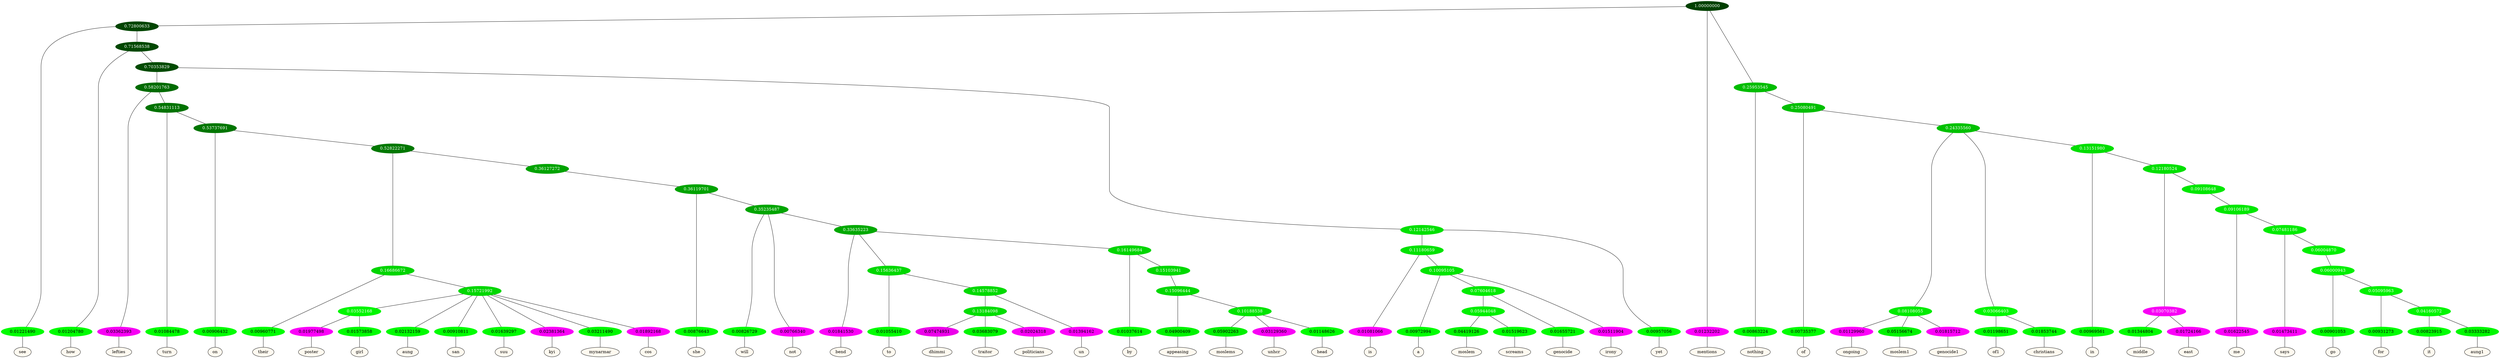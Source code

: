graph {
	node [format=png height=0.15 nodesep=0.001 ordering=out overlap=prism overlap_scaling=0.01 ranksep=0.001 ratio=0.2 style=filled width=0.15]
	{
		rank=same
		a_w_4 [label=see color=black fillcolor=floralwhite style="filled,solid"]
		a_w_8 [label=how color=black fillcolor=floralwhite style="filled,solid"]
		a_w_17 [label=lefties color=black fillcolor=floralwhite style="filled,solid"]
		a_w_28 [label=turn color=black fillcolor=floralwhite style="filled,solid"]
		a_w_34 [label=on color=black fillcolor=floralwhite style="filled,solid"]
		a_w_48 [label=their color=black fillcolor=floralwhite style="filled,solid"]
		a_w_65 [label=poster color=black fillcolor=floralwhite style="filled,solid"]
		a_w_66 [label=girl color=black fillcolor=floralwhite style="filled,solid"]
		a_w_56 [label=aung color=black fillcolor=floralwhite style="filled,solid"]
		a_w_57 [label=san color=black fillcolor=floralwhite style="filled,solid"]
		a_w_58 [label=suu color=black fillcolor=floralwhite style="filled,solid"]
		a_w_59 [label=kyi color=black fillcolor=floralwhite style="filled,solid"]
		a_w_60 [label=mynarmar color=black fillcolor=floralwhite style="filled,solid"]
		a_w_61 [label=cos color=black fillcolor=floralwhite style="filled,solid"]
		a_w_62 [label=she color=black fillcolor=floralwhite style="filled,solid"]
		a_w_67 [label=will color=black fillcolor=floralwhite style="filled,solid"]
		a_w_68 [label=not color=black fillcolor=floralwhite style="filled,solid"]
		a_w_72 [label=bend color=black fillcolor=floralwhite style="filled,solid"]
		a_w_77 [label=to color=black fillcolor=floralwhite style="filled,solid"]
		a_w_86 [label=dhimmi color=black fillcolor=floralwhite style="filled,solid"]
		a_w_87 [label=traitor color=black fillcolor=floralwhite style="filled,solid"]
		a_w_88 [label=politicians color=black fillcolor=floralwhite style="filled,solid"]
		a_w_84 [label=un color=black fillcolor=floralwhite style="filled,solid"]
		a_w_79 [label=by color=black fillcolor=floralwhite style="filled,solid"]
		a_w_89 [label=appeasing color=black fillcolor=floralwhite style="filled,solid"]
		a_w_91 [label=moslems color=black fillcolor=floralwhite style="filled,solid"]
		a_w_92 [label=unhcr color=black fillcolor=floralwhite style="filled,solid"]
		a_w_93 [label=head color=black fillcolor=floralwhite style="filled,solid"]
		a_w_30 [label=is color=black fillcolor=floralwhite style="filled,solid"]
		a_w_36 [label=a color=black fillcolor=floralwhite style="filled,solid"]
		a_w_51 [label=moslem color=black fillcolor=floralwhite style="filled,solid"]
		a_w_52 [label=screams color=black fillcolor=floralwhite style="filled,solid"]
		a_w_45 [label=genocide color=black fillcolor=floralwhite style="filled,solid"]
		a_w_38 [label=irony color=black fillcolor=floralwhite style="filled,solid"]
		a_w_20 [label=yet color=black fillcolor=floralwhite style="filled,solid"]
		a_w_2 [label=mentions color=black fillcolor=floralwhite style="filled,solid"]
		a_w_6 [label=nothing color=black fillcolor=floralwhite style="filled,solid"]
		a_w_10 [label=of color=black fillcolor=floralwhite style="filled,solid"]
		a_w_21 [label=ongoing color=black fillcolor=floralwhite style="filled,solid"]
		a_w_22 [label=moslem1 color=black fillcolor=floralwhite style="filled,solid"]
		a_w_23 [label=genocide1 color=black fillcolor=floralwhite style="filled,solid"]
		a_w_24 [label=of1 color=black fillcolor=floralwhite style="filled,solid"]
		a_w_25 [label=christians color=black fillcolor=floralwhite style="filled,solid"]
		a_w_26 [label=in color=black fillcolor=floralwhite style="filled,solid"]
		a_w_39 [label=middle color=black fillcolor=floralwhite style="filled,solid"]
		a_w_40 [label=east color=black fillcolor=floralwhite style="filled,solid"]
		a_w_46 [label=me color=black fillcolor=floralwhite style="filled,solid"]
		a_w_53 [label=says color=black fillcolor=floralwhite style="filled,solid"]
		a_w_70 [label=go color=black fillcolor=floralwhite style="filled,solid"]
		a_w_75 [label=for color=black fillcolor=floralwhite style="filled,solid"]
		a_w_81 [label=it color=black fillcolor=floralwhite style="filled,solid"]
		a_w_82 [label=aung1 color=black fillcolor=floralwhite style="filled,solid"]
	}
	a_n_4 -- a_w_4
	a_n_8 -- a_w_8
	a_n_17 -- a_w_17
	a_n_28 -- a_w_28
	a_n_34 -- a_w_34
	a_n_48 -- a_w_48
	a_n_65 -- a_w_65
	a_n_66 -- a_w_66
	a_n_56 -- a_w_56
	a_n_57 -- a_w_57
	a_n_58 -- a_w_58
	a_n_59 -- a_w_59
	a_n_60 -- a_w_60
	a_n_61 -- a_w_61
	a_n_62 -- a_w_62
	a_n_67 -- a_w_67
	a_n_68 -- a_w_68
	a_n_72 -- a_w_72
	a_n_77 -- a_w_77
	a_n_86 -- a_w_86
	a_n_87 -- a_w_87
	a_n_88 -- a_w_88
	a_n_84 -- a_w_84
	a_n_79 -- a_w_79
	a_n_89 -- a_w_89
	a_n_91 -- a_w_91
	a_n_92 -- a_w_92
	a_n_93 -- a_w_93
	a_n_30 -- a_w_30
	a_n_36 -- a_w_36
	a_n_51 -- a_w_51
	a_n_52 -- a_w_52
	a_n_45 -- a_w_45
	a_n_38 -- a_w_38
	a_n_20 -- a_w_20
	a_n_2 -- a_w_2
	a_n_6 -- a_w_6
	a_n_10 -- a_w_10
	a_n_21 -- a_w_21
	a_n_22 -- a_w_22
	a_n_23 -- a_w_23
	a_n_24 -- a_w_24
	a_n_25 -- a_w_25
	a_n_26 -- a_w_26
	a_n_39 -- a_w_39
	a_n_40 -- a_w_40
	a_n_46 -- a_w_46
	a_n_53 -- a_w_53
	a_n_70 -- a_w_70
	a_n_75 -- a_w_75
	a_n_81 -- a_w_81
	a_n_82 -- a_w_82
	{
		rank=same
		a_n_4 [label=0.01221490 color="0.334 1.000 0.988" fontcolor=black]
		a_n_8 [label=0.01204780 color="0.334 1.000 0.988" fontcolor=black]
		a_n_17 [label=0.03362393 color="0.835 1.000 0.966" fontcolor=black]
		a_n_28 [label=0.01084478 color="0.334 1.000 0.989" fontcolor=black]
		a_n_34 [label=0.00906432 color="0.334 1.000 0.991" fontcolor=black]
		a_n_48 [label=0.00960771 color="0.334 1.000 0.990" fontcolor=black]
		a_n_65 [label=0.01977498 color="0.835 1.000 0.980" fontcolor=black]
		a_n_66 [label=0.01573858 color="0.334 1.000 0.984" fontcolor=black]
		a_n_56 [label=0.02132159 color="0.334 1.000 0.979" fontcolor=black]
		a_n_57 [label=0.00910811 color="0.334 1.000 0.991" fontcolor=black]
		a_n_58 [label=0.01639297 color="0.334 1.000 0.984" fontcolor=black]
		a_n_59 [label=0.02381364 color="0.835 1.000 0.976" fontcolor=black]
		a_n_60 [label=0.03211490 color="0.334 1.000 0.968" fontcolor=black]
		a_n_61 [label=0.01892168 color="0.835 1.000 0.981" fontcolor=black]
		a_n_62 [label=0.00876643 color="0.334 1.000 0.991" fontcolor=black]
		a_n_67 [label=0.00826729 color="0.334 1.000 0.992" fontcolor=black]
		a_n_68 [label=0.00766340 color="0.835 1.000 0.992" fontcolor=black]
		a_n_72 [label=0.01841530 color="0.835 1.000 0.982" fontcolor=black]
		a_n_77 [label=0.01055410 color="0.334 1.000 0.989" fontcolor=black]
		a_n_86 [label=0.07474931 color="0.835 1.000 0.925" fontcolor=black]
		a_n_87 [label=0.03683079 color="0.334 1.000 0.963" fontcolor=black]
		a_n_88 [label=0.02024318 color="0.835 1.000 0.980" fontcolor=black]
		a_n_84 [label=0.01394162 color="0.835 1.000 0.986" fontcolor=black]
		a_n_79 [label=0.01037614 color="0.334 1.000 0.990" fontcolor=black]
		a_n_89 [label=0.04900409 color="0.334 1.000 0.951" fontcolor=black]
		a_n_91 [label=0.05902263 color="0.334 1.000 0.941" fontcolor=black]
		a_n_92 [label=0.03129360 color="0.835 1.000 0.969" fontcolor=black]
		a_n_93 [label=0.01148626 color="0.334 1.000 0.989" fontcolor=black]
		a_n_30 [label=0.01081066 color="0.835 1.000 0.989" fontcolor=black]
		a_n_36 [label=0.00972994 color="0.334 1.000 0.990" fontcolor=black]
		a_n_51 [label=0.04419126 color="0.334 1.000 0.956" fontcolor=black]
		a_n_52 [label=0.01519623 color="0.334 1.000 0.985" fontcolor=black]
		a_n_45 [label=0.01655721 color="0.334 1.000 0.983" fontcolor=black]
		a_n_38 [label=0.01511904 color="0.835 1.000 0.985" fontcolor=black]
		a_n_20 [label=0.00957056 color="0.334 1.000 0.990" fontcolor=black]
		a_n_2 [label=0.01232202 color="0.835 1.000 0.988" fontcolor=black]
		a_n_6 [label=0.00863224 color="0.334 1.000 0.991" fontcolor=black]
		a_n_10 [label=0.00735377 color="0.334 1.000 0.993" fontcolor=black]
		a_n_21 [label=0.01129960 color="0.835 1.000 0.989" fontcolor=black]
		a_n_22 [label=0.05156674 color="0.334 1.000 0.948" fontcolor=black]
		a_n_23 [label=0.01815712 color="0.835 1.000 0.982" fontcolor=black]
		a_n_24 [label=0.01198651 color="0.334 1.000 0.988" fontcolor=black]
		a_n_25 [label=0.01853744 color="0.334 1.000 0.981" fontcolor=black]
		a_n_26 [label=0.00969561 color="0.334 1.000 0.990" fontcolor=black]
		a_n_39 [label=0.01344804 color="0.334 1.000 0.987" fontcolor=black]
		a_n_40 [label=0.01724166 color="0.835 1.000 0.983" fontcolor=black]
		a_n_46 [label=0.01622545 color="0.835 1.000 0.984" fontcolor=black]
		a_n_53 [label=0.01473411 color="0.835 1.000 0.985" fontcolor=black]
		a_n_70 [label=0.00901053 color="0.334 1.000 0.991" fontcolor=black]
		a_n_75 [label=0.00931273 color="0.334 1.000 0.991" fontcolor=black]
		a_n_81 [label=0.00823915 color="0.334 1.000 0.992" fontcolor=black]
		a_n_82 [label=0.03333282 color="0.334 1.000 0.967" fontcolor=black]
	}
	a_n_0 [label=1.00000000 color="0.334 1.000 0.250" fontcolor=grey99]
	a_n_1 [label=0.72800633 color="0.334 1.000 0.272" fontcolor=grey99]
	a_n_0 -- a_n_1
	a_n_0 -- a_n_2
	a_n_3 [label=0.25953545 color="0.334 1.000 0.740" fontcolor=grey99]
	a_n_0 -- a_n_3
	a_n_1 -- a_n_4
	a_n_5 [label=0.71568538 color="0.334 1.000 0.284" fontcolor=grey99]
	a_n_1 -- a_n_5
	a_n_3 -- a_n_6
	a_n_7 [label=0.25080491 color="0.334 1.000 0.749" fontcolor=grey99]
	a_n_3 -- a_n_7
	a_n_5 -- a_n_8
	a_n_9 [label=0.70353829 color="0.334 1.000 0.296" fontcolor=grey99]
	a_n_5 -- a_n_9
	a_n_7 -- a_n_10
	a_n_11 [label=0.24335560 color="0.334 1.000 0.757" fontcolor=grey99]
	a_n_7 -- a_n_11
	a_n_12 [label=0.58201763 color="0.334 1.000 0.418" fontcolor=grey99]
	a_n_9 -- a_n_12
	a_n_13 [label=0.12142546 color="0.334 1.000 0.879" fontcolor=grey99]
	a_n_9 -- a_n_13
	a_n_14 [label=0.08108055 color="0.334 1.000 0.919" fontcolor=grey99]
	a_n_11 -- a_n_14
	a_n_15 [label=0.03066403 color="0.334 1.000 0.969" fontcolor=grey99]
	a_n_11 -- a_n_15
	a_n_16 [label=0.13151980 color="0.334 1.000 0.868" fontcolor=grey99]
	a_n_11 -- a_n_16
	a_n_12 -- a_n_17
	a_n_18 [label=0.54831113 color="0.334 1.000 0.452" fontcolor=grey99]
	a_n_12 -- a_n_18
	a_n_19 [label=0.11180659 color="0.334 1.000 0.888" fontcolor=grey99]
	a_n_13 -- a_n_19
	a_n_13 -- a_n_20
	a_n_14 -- a_n_21
	a_n_14 -- a_n_22
	a_n_14 -- a_n_23
	a_n_15 -- a_n_24
	a_n_15 -- a_n_25
	a_n_16 -- a_n_26
	a_n_27 [label=0.12180524 color="0.334 1.000 0.878" fontcolor=grey99]
	a_n_16 -- a_n_27
	a_n_18 -- a_n_28
	a_n_29 [label=0.53737691 color="0.334 1.000 0.463" fontcolor=grey99]
	a_n_18 -- a_n_29
	a_n_19 -- a_n_30
	a_n_31 [label=0.10095105 color="0.334 1.000 0.899" fontcolor=grey99]
	a_n_19 -- a_n_31
	a_n_32 [label=0.03070382 color="0.835 1.000 0.969" fontcolor=grey99]
	a_n_27 -- a_n_32
	a_n_33 [label=0.09108648 color="0.334 1.000 0.909" fontcolor=grey99]
	a_n_27 -- a_n_33
	a_n_29 -- a_n_34
	a_n_35 [label=0.52822271 color="0.334 1.000 0.472" fontcolor=grey99]
	a_n_29 -- a_n_35
	a_n_31 -- a_n_36
	a_n_37 [label=0.07604618 color="0.334 1.000 0.924" fontcolor=grey99]
	a_n_31 -- a_n_37
	a_n_31 -- a_n_38
	a_n_32 -- a_n_39
	a_n_32 -- a_n_40
	a_n_41 [label=0.09106189 color="0.334 1.000 0.909" fontcolor=grey99]
	a_n_33 -- a_n_41
	a_n_42 [label=0.16686672 color="0.334 1.000 0.833" fontcolor=grey99]
	a_n_35 -- a_n_42
	a_n_43 [label=0.36127272 color="0.334 1.000 0.639" fontcolor=grey99]
	a_n_35 -- a_n_43
	a_n_44 [label=0.05944048 color="0.334 1.000 0.941" fontcolor=grey99]
	a_n_37 -- a_n_44
	a_n_37 -- a_n_45
	a_n_41 -- a_n_46
	a_n_47 [label=0.07481186 color="0.334 1.000 0.925" fontcolor=grey99]
	a_n_41 -- a_n_47
	a_n_42 -- a_n_48
	a_n_49 [label=0.15721992 color="0.334 1.000 0.843" fontcolor=grey99]
	a_n_42 -- a_n_49
	a_n_50 [label=0.36119701 color="0.334 1.000 0.639" fontcolor=grey99]
	a_n_43 -- a_n_50
	a_n_44 -- a_n_51
	a_n_44 -- a_n_52
	a_n_47 -- a_n_53
	a_n_54 [label=0.06004870 color="0.334 1.000 0.940" fontcolor=grey99]
	a_n_47 -- a_n_54
	a_n_55 [label=0.03552168 color="0.334 1.000 0.964" fontcolor=grey99]
	a_n_49 -- a_n_55
	a_n_49 -- a_n_56
	a_n_49 -- a_n_57
	a_n_49 -- a_n_58
	a_n_49 -- a_n_59
	a_n_49 -- a_n_60
	a_n_49 -- a_n_61
	a_n_50 -- a_n_62
	a_n_63 [label=0.35235487 color="0.334 1.000 0.648" fontcolor=grey99]
	a_n_50 -- a_n_63
	a_n_64 [label=0.06000943 color="0.334 1.000 0.940" fontcolor=grey99]
	a_n_54 -- a_n_64
	a_n_55 -- a_n_65
	a_n_55 -- a_n_66
	a_n_63 -- a_n_67
	a_n_63 -- a_n_68
	a_n_69 [label=0.33635223 color="0.334 1.000 0.664" fontcolor=grey99]
	a_n_63 -- a_n_69
	a_n_64 -- a_n_70
	a_n_71 [label=0.05095963 color="0.334 1.000 0.949" fontcolor=grey99]
	a_n_64 -- a_n_71
	a_n_69 -- a_n_72
	a_n_73 [label=0.15636437 color="0.334 1.000 0.844" fontcolor=grey99]
	a_n_69 -- a_n_73
	a_n_74 [label=0.16149684 color="0.334 1.000 0.839" fontcolor=grey99]
	a_n_69 -- a_n_74
	a_n_71 -- a_n_75
	a_n_76 [label=0.04160572 color="0.334 1.000 0.958" fontcolor=grey99]
	a_n_71 -- a_n_76
	a_n_73 -- a_n_77
	a_n_78 [label=0.14578852 color="0.334 1.000 0.854" fontcolor=grey99]
	a_n_73 -- a_n_78
	a_n_74 -- a_n_79
	a_n_80 [label=0.15103941 color="0.334 1.000 0.849" fontcolor=grey99]
	a_n_74 -- a_n_80
	a_n_76 -- a_n_81
	a_n_76 -- a_n_82
	a_n_83 [label=0.13184098 color="0.334 1.000 0.868" fontcolor=grey99]
	a_n_78 -- a_n_83
	a_n_78 -- a_n_84
	a_n_85 [label=0.15096444 color="0.334 1.000 0.849" fontcolor=grey99]
	a_n_80 -- a_n_85
	a_n_83 -- a_n_86
	a_n_83 -- a_n_87
	a_n_83 -- a_n_88
	a_n_85 -- a_n_89
	a_n_90 [label=0.10188538 color="0.334 1.000 0.898" fontcolor=grey99]
	a_n_85 -- a_n_90
	a_n_90 -- a_n_91
	a_n_90 -- a_n_92
	a_n_90 -- a_n_93
}

